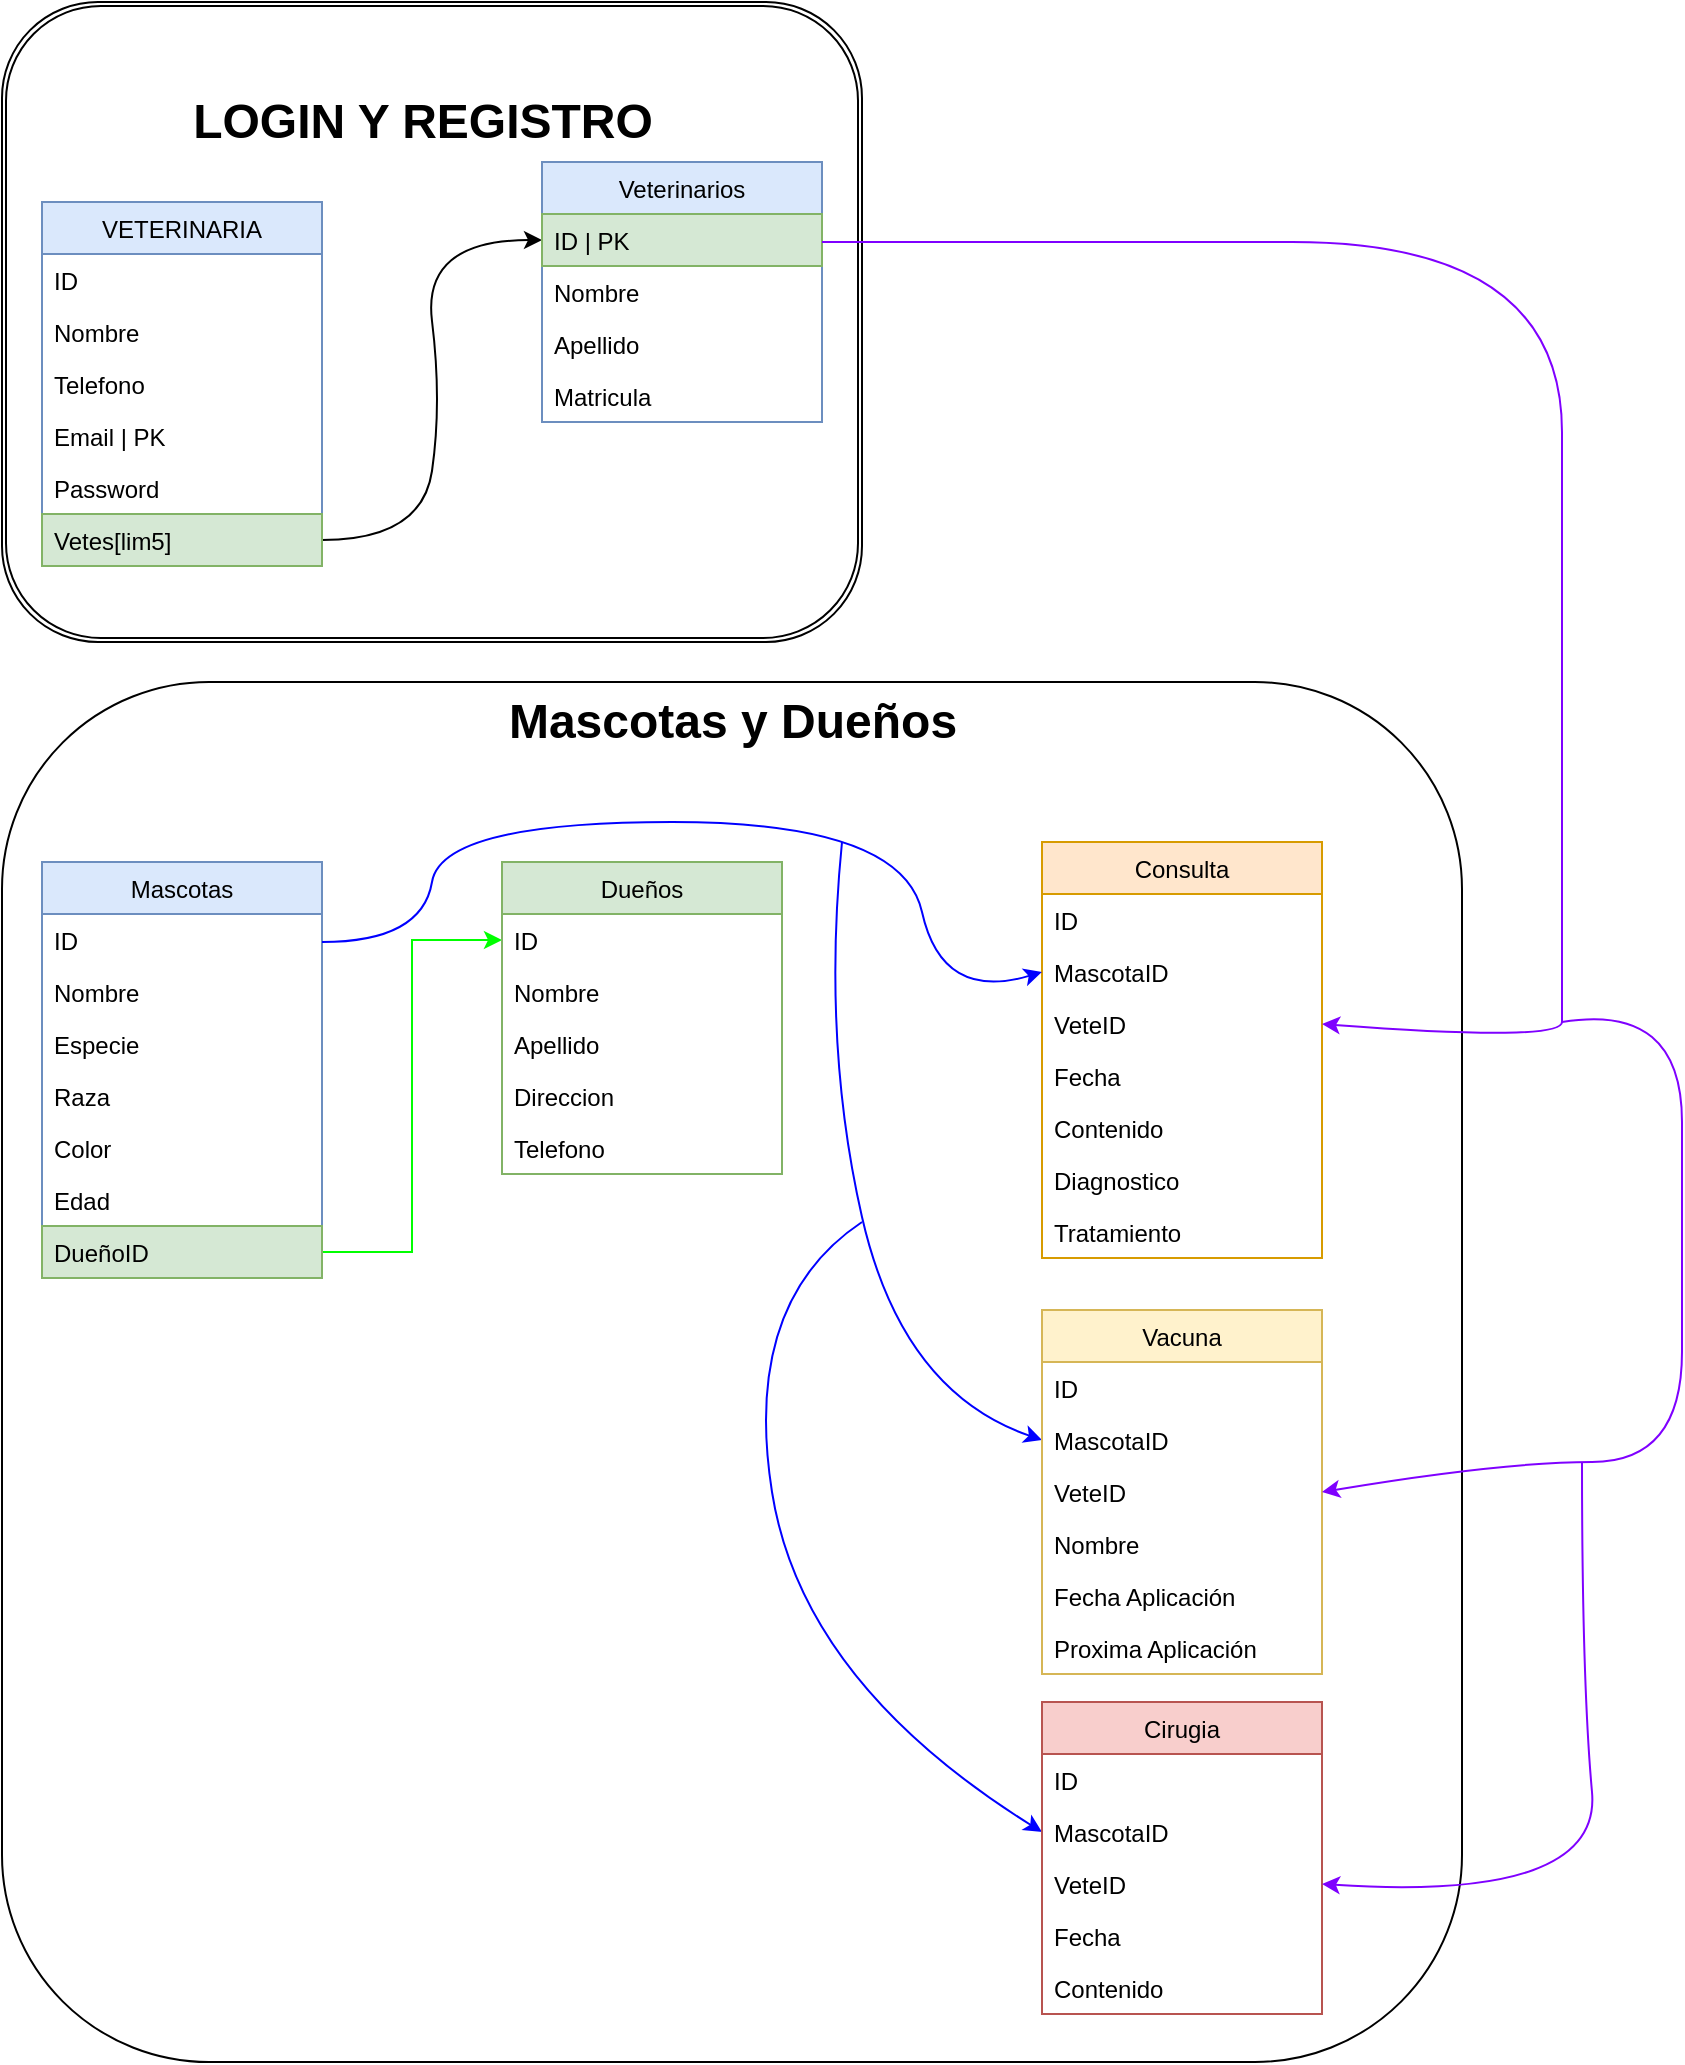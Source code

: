 <mxfile version="13.7.9" type="device"><diagram id="C5RBs43oDa-KdzZeNtuy" name="Page-1"><mxGraphModel dx="1564" dy="4302" grid="1" gridSize="10" guides="1" tooltips="1" connect="1" arrows="1" fold="1" page="1" pageScale="1" pageWidth="1169" pageHeight="1654" math="0" shadow="0"><root><mxCell id="WIyWlLk6GJQsqaUBKTNV-0"/><mxCell id="WIyWlLk6GJQsqaUBKTNV-1" parent="WIyWlLk6GJQsqaUBKTNV-0"/><mxCell id="4ydTMwHmLgqE0QaqOqZU-13" value="" style="shape=ext;double=1;rounded=1;whiteSpace=wrap;html=1;" parent="WIyWlLk6GJQsqaUBKTNV-1" vertex="1"><mxGeometry x="30" y="-3140" width="430" height="320" as="geometry"/></mxCell><mxCell id="4ydTMwHmLgqE0QaqOqZU-16" value="" style="curved=1;endArrow=classic;html=1;entryX=0;entryY=0.5;entryDx=0;entryDy=0;exitX=1;exitY=0.5;exitDx=0;exitDy=0;" parent="WIyWlLk6GJQsqaUBKTNV-1" source="4ydTMwHmLgqE0QaqOqZU-5" target="4ydTMwHmLgqE0QaqOqZU-11" edge="1"><mxGeometry width="50" height="50" relative="1" as="geometry"><mxPoint x="370" y="-2940" as="sourcePoint"/><mxPoint x="420" y="-2990" as="targetPoint"/><Array as="points"><mxPoint x="240" y="-2871"/><mxPoint x="250" y="-2940"/><mxPoint x="240" y="-3021"/></Array></mxGeometry></mxCell><mxCell id="4ydTMwHmLgqE0QaqOqZU-14" value="LOGIN Y REGISTRO" style="text;strokeColor=none;fillColor=none;html=1;fontSize=24;fontStyle=1;verticalAlign=middle;align=center;" parent="WIyWlLk6GJQsqaUBKTNV-1" vertex="1"><mxGeometry x="190" y="-3100" width="100" height="40" as="geometry"/></mxCell><mxCell id="4ydTMwHmLgqE0QaqOqZU-17" value="" style="rounded=1;whiteSpace=wrap;html=1;" parent="WIyWlLk6GJQsqaUBKTNV-1" vertex="1"><mxGeometry x="30" y="-2800" width="730" height="690" as="geometry"/></mxCell><mxCell id="4ydTMwHmLgqE0QaqOqZU-19" value="Mascotas y Dueños" style="text;strokeColor=none;fillColor=none;html=1;fontSize=24;fontStyle=1;verticalAlign=middle;align=center;" parent="WIyWlLk6GJQsqaUBKTNV-1" vertex="1"><mxGeometry x="345" y="-2800" width="100" height="40" as="geometry"/></mxCell><mxCell id="4ydTMwHmLgqE0QaqOqZU-42" style="edgeStyle=orthogonalEdgeStyle;rounded=0;orthogonalLoop=1;jettySize=auto;html=1;exitX=1;exitY=0.5;exitDx=0;exitDy=0;entryX=0;entryY=0.5;entryDx=0;entryDy=0;strokeColor=#00FF00;" parent="WIyWlLk6GJQsqaUBKTNV-1" source="4ydTMwHmLgqE0QaqOqZU-30" target="4ydTMwHmLgqE0QaqOqZU-32" edge="1"><mxGeometry relative="1" as="geometry"/></mxCell><mxCell id="4ydTMwHmLgqE0QaqOqZU-0" value="VETERINARIA" style="swimlane;fontStyle=0;childLayout=stackLayout;horizontal=1;startSize=26;fillColor=#dae8fc;horizontalStack=0;resizeParent=1;resizeParentMax=0;resizeLast=0;collapsible=1;marginBottom=0;strokeColor=#6c8ebf;" parent="WIyWlLk6GJQsqaUBKTNV-1" vertex="1"><mxGeometry x="50" y="-3040" width="140" height="182" as="geometry"/></mxCell><mxCell id="4ydTMwHmLgqE0QaqOqZU-6" value="ID " style="text;strokeColor=none;fillColor=none;align=left;verticalAlign=top;spacingLeft=4;spacingRight=4;overflow=hidden;rotatable=0;points=[[0,0.5],[1,0.5]];portConstraint=eastwest;" parent="4ydTMwHmLgqE0QaqOqZU-0" vertex="1"><mxGeometry y="26" width="140" height="26" as="geometry"/></mxCell><mxCell id="4ydTMwHmLgqE0QaqOqZU-1" value="Nombre" style="text;strokeColor=none;fillColor=none;align=left;verticalAlign=top;spacingLeft=4;spacingRight=4;overflow=hidden;rotatable=0;points=[[0,0.5],[1,0.5]];portConstraint=eastwest;" parent="4ydTMwHmLgqE0QaqOqZU-0" vertex="1"><mxGeometry y="52" width="140" height="26" as="geometry"/></mxCell><mxCell id="4ydTMwHmLgqE0QaqOqZU-2" value="Telefono" style="text;strokeColor=none;fillColor=none;align=left;verticalAlign=top;spacingLeft=4;spacingRight=4;overflow=hidden;rotatable=0;points=[[0,0.5],[1,0.5]];portConstraint=eastwest;" parent="4ydTMwHmLgqE0QaqOqZU-0" vertex="1"><mxGeometry y="78" width="140" height="26" as="geometry"/></mxCell><mxCell id="4ydTMwHmLgqE0QaqOqZU-3" value="Email | PK" style="text;strokeColor=none;fillColor=none;align=left;verticalAlign=top;spacingLeft=4;spacingRight=4;overflow=hidden;rotatable=0;points=[[0,0.5],[1,0.5]];portConstraint=eastwest;" parent="4ydTMwHmLgqE0QaqOqZU-0" vertex="1"><mxGeometry y="104" width="140" height="26" as="geometry"/></mxCell><mxCell id="4ydTMwHmLgqE0QaqOqZU-4" value="Password" style="text;strokeColor=none;fillColor=none;align=left;verticalAlign=top;spacingLeft=4;spacingRight=4;overflow=hidden;rotatable=0;points=[[0,0.5],[1,0.5]];portConstraint=eastwest;" parent="4ydTMwHmLgqE0QaqOqZU-0" vertex="1"><mxGeometry y="130" width="140" height="26" as="geometry"/></mxCell><mxCell id="4ydTMwHmLgqE0QaqOqZU-5" value="Vetes[lim5]" style="text;strokeColor=#82b366;fillColor=#d5e8d4;align=left;verticalAlign=top;spacingLeft=4;spacingRight=4;overflow=hidden;rotatable=0;points=[[0,0.5],[1,0.5]];portConstraint=eastwest;" parent="4ydTMwHmLgqE0QaqOqZU-0" vertex="1"><mxGeometry y="156" width="140" height="26" as="geometry"/></mxCell><mxCell id="4ydTMwHmLgqE0QaqOqZU-7" value="Veterinarios" style="swimlane;fontStyle=0;childLayout=stackLayout;horizontal=1;startSize=26;fillColor=#dae8fc;horizontalStack=0;resizeParent=1;resizeParentMax=0;resizeLast=0;collapsible=1;marginBottom=0;strokeColor=#6c8ebf;" parent="WIyWlLk6GJQsqaUBKTNV-1" vertex="1"><mxGeometry x="300" y="-3060" width="140" height="130" as="geometry"/></mxCell><mxCell id="4ydTMwHmLgqE0QaqOqZU-11" value="ID | PK" style="text;strokeColor=#82b366;fillColor=#d5e8d4;align=left;verticalAlign=top;spacingLeft=4;spacingRight=4;overflow=hidden;rotatable=0;points=[[0,0.5],[1,0.5]];portConstraint=eastwest;" parent="4ydTMwHmLgqE0QaqOqZU-7" vertex="1"><mxGeometry y="26" width="140" height="26" as="geometry"/></mxCell><mxCell id="4ydTMwHmLgqE0QaqOqZU-8" value="Nombre" style="text;strokeColor=none;fillColor=none;align=left;verticalAlign=top;spacingLeft=4;spacingRight=4;overflow=hidden;rotatable=0;points=[[0,0.5],[1,0.5]];portConstraint=eastwest;" parent="4ydTMwHmLgqE0QaqOqZU-7" vertex="1"><mxGeometry y="52" width="140" height="26" as="geometry"/></mxCell><mxCell id="4ydTMwHmLgqE0QaqOqZU-9" value="Apellido" style="text;strokeColor=none;fillColor=none;align=left;verticalAlign=top;spacingLeft=4;spacingRight=4;overflow=hidden;rotatable=0;points=[[0,0.5],[1,0.5]];portConstraint=eastwest;" parent="4ydTMwHmLgqE0QaqOqZU-7" vertex="1"><mxGeometry y="78" width="140" height="26" as="geometry"/></mxCell><mxCell id="4ydTMwHmLgqE0QaqOqZU-10" value="Matricula" style="text;strokeColor=none;fillColor=none;align=left;verticalAlign=top;spacingLeft=4;spacingRight=4;overflow=hidden;rotatable=0;points=[[0,0.5],[1,0.5]];portConstraint=eastwest;" parent="4ydTMwHmLgqE0QaqOqZU-7" vertex="1"><mxGeometry y="104" width="140" height="26" as="geometry"/></mxCell><mxCell id="4ydTMwHmLgqE0QaqOqZU-20" value="Mascotas" style="swimlane;fontStyle=0;childLayout=stackLayout;horizontal=1;startSize=26;fillColor=#dae8fc;horizontalStack=0;resizeParent=1;resizeParentMax=0;resizeLast=0;collapsible=1;marginBottom=0;strokeColor=#6c8ebf;" parent="WIyWlLk6GJQsqaUBKTNV-1" vertex="1"><mxGeometry x="50" y="-2710" width="140" height="208" as="geometry"/></mxCell><mxCell id="4ydTMwHmLgqE0QaqOqZU-24" value="ID" style="text;strokeColor=none;fillColor=none;align=left;verticalAlign=top;spacingLeft=4;spacingRight=4;overflow=hidden;rotatable=0;points=[[0,0.5],[1,0.5]];portConstraint=eastwest;" parent="4ydTMwHmLgqE0QaqOqZU-20" vertex="1"><mxGeometry y="26" width="140" height="26" as="geometry"/></mxCell><mxCell id="4ydTMwHmLgqE0QaqOqZU-21" value="Nombre" style="text;strokeColor=none;fillColor=none;align=left;verticalAlign=top;spacingLeft=4;spacingRight=4;overflow=hidden;rotatable=0;points=[[0,0.5],[1,0.5]];portConstraint=eastwest;" parent="4ydTMwHmLgqE0QaqOqZU-20" vertex="1"><mxGeometry y="52" width="140" height="26" as="geometry"/></mxCell><mxCell id="4ydTMwHmLgqE0QaqOqZU-22" value="Especie" style="text;strokeColor=none;fillColor=none;align=left;verticalAlign=top;spacingLeft=4;spacingRight=4;overflow=hidden;rotatable=0;points=[[0,0.5],[1,0.5]];portConstraint=eastwest;" parent="4ydTMwHmLgqE0QaqOqZU-20" vertex="1"><mxGeometry y="78" width="140" height="26" as="geometry"/></mxCell><mxCell id="4ydTMwHmLgqE0QaqOqZU-23" value="Raza" style="text;strokeColor=none;fillColor=none;align=left;verticalAlign=top;spacingLeft=4;spacingRight=4;overflow=hidden;rotatable=0;points=[[0,0.5],[1,0.5]];portConstraint=eastwest;" parent="4ydTMwHmLgqE0QaqOqZU-20" vertex="1"><mxGeometry y="104" width="140" height="26" as="geometry"/></mxCell><mxCell id="4ydTMwHmLgqE0QaqOqZU-25" value="Color" style="text;strokeColor=none;fillColor=none;align=left;verticalAlign=top;spacingLeft=4;spacingRight=4;overflow=hidden;rotatable=0;points=[[0,0.5],[1,0.5]];portConstraint=eastwest;" parent="4ydTMwHmLgqE0QaqOqZU-20" vertex="1"><mxGeometry y="130" width="140" height="26" as="geometry"/></mxCell><mxCell id="4ydTMwHmLgqE0QaqOqZU-26" value="Edad" style="text;strokeColor=none;fillColor=none;align=left;verticalAlign=top;spacingLeft=4;spacingRight=4;overflow=hidden;rotatable=0;points=[[0,0.5],[1,0.5]];portConstraint=eastwest;" parent="4ydTMwHmLgqE0QaqOqZU-20" vertex="1"><mxGeometry y="156" width="140" height="26" as="geometry"/></mxCell><mxCell id="4ydTMwHmLgqE0QaqOqZU-30" value="DueñoID" style="text;strokeColor=#82b366;fillColor=#d5e8d4;align=left;verticalAlign=top;spacingLeft=4;spacingRight=4;overflow=hidden;rotatable=0;points=[[0,0.5],[1,0.5]];portConstraint=eastwest;" parent="4ydTMwHmLgqE0QaqOqZU-20" vertex="1"><mxGeometry y="182" width="140" height="26" as="geometry"/></mxCell><mxCell id="4ydTMwHmLgqE0QaqOqZU-31" value="Dueños" style="swimlane;fontStyle=0;childLayout=stackLayout;horizontal=1;startSize=26;fillColor=#d5e8d4;horizontalStack=0;resizeParent=1;resizeParentMax=0;resizeLast=0;collapsible=1;marginBottom=0;strokeColor=#82b366;" parent="WIyWlLk6GJQsqaUBKTNV-1" vertex="1"><mxGeometry x="280" y="-2710" width="140" height="156" as="geometry"/></mxCell><mxCell id="4ydTMwHmLgqE0QaqOqZU-32" value="ID" style="text;strokeColor=none;fillColor=none;align=left;verticalAlign=top;spacingLeft=4;spacingRight=4;overflow=hidden;rotatable=0;points=[[0,0.5],[1,0.5]];portConstraint=eastwest;" parent="4ydTMwHmLgqE0QaqOqZU-31" vertex="1"><mxGeometry y="26" width="140" height="26" as="geometry"/></mxCell><mxCell id="4ydTMwHmLgqE0QaqOqZU-33" value="Nombre" style="text;strokeColor=none;fillColor=none;align=left;verticalAlign=top;spacingLeft=4;spacingRight=4;overflow=hidden;rotatable=0;points=[[0,0.5],[1,0.5]];portConstraint=eastwest;" parent="4ydTMwHmLgqE0QaqOqZU-31" vertex="1"><mxGeometry y="52" width="140" height="26" as="geometry"/></mxCell><mxCell id="4ydTMwHmLgqE0QaqOqZU-34" value="Apellido" style="text;strokeColor=none;fillColor=none;align=left;verticalAlign=top;spacingLeft=4;spacingRight=4;overflow=hidden;rotatable=0;points=[[0,0.5],[1,0.5]];portConstraint=eastwest;" parent="4ydTMwHmLgqE0QaqOqZU-31" vertex="1"><mxGeometry y="78" width="140" height="26" as="geometry"/></mxCell><mxCell id="4ydTMwHmLgqE0QaqOqZU-35" value="Direccion" style="text;strokeColor=none;fillColor=none;align=left;verticalAlign=top;spacingLeft=4;spacingRight=4;overflow=hidden;rotatable=0;points=[[0,0.5],[1,0.5]];portConstraint=eastwest;" parent="4ydTMwHmLgqE0QaqOqZU-31" vertex="1"><mxGeometry y="104" width="140" height="26" as="geometry"/></mxCell><mxCell id="4ydTMwHmLgqE0QaqOqZU-36" value="Telefono" style="text;strokeColor=none;fillColor=none;align=left;verticalAlign=top;spacingLeft=4;spacingRight=4;overflow=hidden;rotatable=0;points=[[0,0.5],[1,0.5]];portConstraint=eastwest;" parent="4ydTMwHmLgqE0QaqOqZU-31" vertex="1"><mxGeometry y="130" width="140" height="26" as="geometry"/></mxCell><mxCell id="4ydTMwHmLgqE0QaqOqZU-44" value="Consulta" style="swimlane;fontStyle=0;childLayout=stackLayout;horizontal=1;startSize=26;fillColor=#ffe6cc;horizontalStack=0;resizeParent=1;resizeParentMax=0;resizeLast=0;collapsible=1;marginBottom=0;strokeColor=#d79b00;" parent="WIyWlLk6GJQsqaUBKTNV-1" vertex="1"><mxGeometry x="550" y="-2720" width="140" height="208" as="geometry"/></mxCell><mxCell id="4ydTMwHmLgqE0QaqOqZU-45" value="ID" style="text;strokeColor=none;fillColor=none;align=left;verticalAlign=top;spacingLeft=4;spacingRight=4;overflow=hidden;rotatable=0;points=[[0,0.5],[1,0.5]];portConstraint=eastwest;" parent="4ydTMwHmLgqE0QaqOqZU-44" vertex="1"><mxGeometry y="26" width="140" height="26" as="geometry"/></mxCell><mxCell id="4ydTMwHmLgqE0QaqOqZU-46" value="MascotaID" style="text;strokeColor=none;fillColor=none;align=left;verticalAlign=top;spacingLeft=4;spacingRight=4;overflow=hidden;rotatable=0;points=[[0,0.5],[1,0.5]];portConstraint=eastwest;" parent="4ydTMwHmLgqE0QaqOqZU-44" vertex="1"><mxGeometry y="52" width="140" height="26" as="geometry"/></mxCell><mxCell id="4ydTMwHmLgqE0QaqOqZU-73" value="VeteID" style="text;strokeColor=none;fillColor=none;align=left;verticalAlign=top;spacingLeft=4;spacingRight=4;overflow=hidden;rotatable=0;points=[[0,0.5],[1,0.5]];portConstraint=eastwest;" parent="4ydTMwHmLgqE0QaqOqZU-44" vertex="1"><mxGeometry y="78" width="140" height="26" as="geometry"/></mxCell><mxCell id="4ydTMwHmLgqE0QaqOqZU-66" value="Fecha" style="text;strokeColor=none;fillColor=none;align=left;verticalAlign=top;spacingLeft=4;spacingRight=4;overflow=hidden;rotatable=0;points=[[0,0.5],[1,0.5]];portConstraint=eastwest;" parent="4ydTMwHmLgqE0QaqOqZU-44" vertex="1"><mxGeometry y="104" width="140" height="26" as="geometry"/></mxCell><mxCell id="4ydTMwHmLgqE0QaqOqZU-47" value="Contenido" style="text;strokeColor=none;fillColor=none;align=left;verticalAlign=top;spacingLeft=4;spacingRight=4;overflow=hidden;rotatable=0;points=[[0,0.5],[1,0.5]];portConstraint=eastwest;" parent="4ydTMwHmLgqE0QaqOqZU-44" vertex="1"><mxGeometry y="130" width="140" height="26" as="geometry"/></mxCell><mxCell id="4ydTMwHmLgqE0QaqOqZU-48" value="Diagnostico" style="text;strokeColor=none;fillColor=none;align=left;verticalAlign=top;spacingLeft=4;spacingRight=4;overflow=hidden;rotatable=0;points=[[0,0.5],[1,0.5]];portConstraint=eastwest;" parent="4ydTMwHmLgqE0QaqOqZU-44" vertex="1"><mxGeometry y="156" width="140" height="26" as="geometry"/></mxCell><mxCell id="4ydTMwHmLgqE0QaqOqZU-49" value="Tratamiento" style="text;strokeColor=none;fillColor=none;align=left;verticalAlign=top;spacingLeft=4;spacingRight=4;overflow=hidden;rotatable=0;points=[[0,0.5],[1,0.5]];portConstraint=eastwest;" parent="4ydTMwHmLgqE0QaqOqZU-44" vertex="1"><mxGeometry y="182" width="140" height="26" as="geometry"/></mxCell><mxCell id="4ydTMwHmLgqE0QaqOqZU-70" value="" style="curved=1;endArrow=classic;html=1;entryX=0;entryY=0.5;entryDx=0;entryDy=0;strokeColor=#0000FF;" parent="WIyWlLk6GJQsqaUBKTNV-1" target="4ydTMwHmLgqE0QaqOqZU-46" edge="1"><mxGeometry width="50" height="50" relative="1" as="geometry"><mxPoint x="190" y="-2670" as="sourcePoint"/><mxPoint x="240" y="-2720" as="targetPoint"/><Array as="points"><mxPoint x="240" y="-2670"/><mxPoint x="250" y="-2730"/><mxPoint x="480" y="-2730"/><mxPoint x="500" y="-2640"/></Array></mxGeometry></mxCell><mxCell id="4ydTMwHmLgqE0QaqOqZU-71" value="" style="curved=1;endArrow=classic;html=1;strokeColor=#0000FF;entryX=0;entryY=0.5;entryDx=0;entryDy=0;" parent="WIyWlLk6GJQsqaUBKTNV-1" target="4ydTMwHmLgqE0QaqOqZU-67" edge="1"><mxGeometry width="50" height="50" relative="1" as="geometry"><mxPoint x="450" y="-2720" as="sourcePoint"/><mxPoint x="500" y="-2770" as="targetPoint"/><Array as="points"><mxPoint x="440" y="-2620"/><mxPoint x="480" y="-2445"/></Array></mxGeometry></mxCell><mxCell id="4ydTMwHmLgqE0QaqOqZU-72" value="" style="curved=1;endArrow=classic;html=1;strokeColor=#0000FF;entryX=0;entryY=0.5;entryDx=0;entryDy=0;" parent="WIyWlLk6GJQsqaUBKTNV-1" target="4ydTMwHmLgqE0QaqOqZU-68" edge="1"><mxGeometry width="50" height="50" relative="1" as="geometry"><mxPoint x="460" y="-2530" as="sourcePoint"/><mxPoint x="510" y="-2580" as="targetPoint"/><Array as="points"><mxPoint x="400" y="-2490"/><mxPoint x="430" y="-2300"/></Array></mxGeometry></mxCell><mxCell id="4ydTMwHmLgqE0QaqOqZU-56" value="Vacuna" style="swimlane;fontStyle=0;childLayout=stackLayout;horizontal=1;startSize=26;fillColor=#fff2cc;horizontalStack=0;resizeParent=1;resizeParentMax=0;resizeLast=0;collapsible=1;marginBottom=0;strokeColor=#d6b656;" parent="WIyWlLk6GJQsqaUBKTNV-1" vertex="1"><mxGeometry x="550" y="-2486" width="140" height="182" as="geometry"/></mxCell><mxCell id="4ydTMwHmLgqE0QaqOqZU-57" value="ID" style="text;strokeColor=none;fillColor=none;align=left;verticalAlign=top;spacingLeft=4;spacingRight=4;overflow=hidden;rotatable=0;points=[[0,0.5],[1,0.5]];portConstraint=eastwest;" parent="4ydTMwHmLgqE0QaqOqZU-56" vertex="1"><mxGeometry y="26" width="140" height="26" as="geometry"/></mxCell><mxCell id="4ydTMwHmLgqE0QaqOqZU-67" value="MascotaID" style="text;strokeColor=none;fillColor=none;align=left;verticalAlign=top;spacingLeft=4;spacingRight=4;overflow=hidden;rotatable=0;points=[[0,0.5],[1,0.5]];portConstraint=eastwest;" parent="4ydTMwHmLgqE0QaqOqZU-56" vertex="1"><mxGeometry y="52" width="140" height="26" as="geometry"/></mxCell><mxCell id="4ydTMwHmLgqE0QaqOqZU-74" value="VeteID" style="text;strokeColor=none;fillColor=none;align=left;verticalAlign=top;spacingLeft=4;spacingRight=4;overflow=hidden;rotatable=0;points=[[0,0.5],[1,0.5]];portConstraint=eastwest;" parent="4ydTMwHmLgqE0QaqOqZU-56" vertex="1"><mxGeometry y="78" width="140" height="26" as="geometry"/></mxCell><mxCell id="4ydTMwHmLgqE0QaqOqZU-58" value="Nombre" style="text;strokeColor=none;fillColor=none;align=left;verticalAlign=top;spacingLeft=4;spacingRight=4;overflow=hidden;rotatable=0;points=[[0,0.5],[1,0.5]];portConstraint=eastwest;" parent="4ydTMwHmLgqE0QaqOqZU-56" vertex="1"><mxGeometry y="104" width="140" height="26" as="geometry"/></mxCell><mxCell id="4ydTMwHmLgqE0QaqOqZU-59" value="Fecha Aplicación" style="text;strokeColor=none;fillColor=none;align=left;verticalAlign=top;spacingLeft=4;spacingRight=4;overflow=hidden;rotatable=0;points=[[0,0.5],[1,0.5]];portConstraint=eastwest;" parent="4ydTMwHmLgqE0QaqOqZU-56" vertex="1"><mxGeometry y="130" width="140" height="26" as="geometry"/></mxCell><mxCell id="4ydTMwHmLgqE0QaqOqZU-60" value="Proxima Aplicación" style="text;strokeColor=none;fillColor=none;align=left;verticalAlign=top;spacingLeft=4;spacingRight=4;overflow=hidden;rotatable=0;points=[[0,0.5],[1,0.5]];portConstraint=eastwest;" parent="4ydTMwHmLgqE0QaqOqZU-56" vertex="1"><mxGeometry y="156" width="140" height="26" as="geometry"/></mxCell><mxCell id="4ydTMwHmLgqE0QaqOqZU-50" value="Cirugia" style="swimlane;fontStyle=0;childLayout=stackLayout;horizontal=1;startSize=26;fillColor=#f8cecc;horizontalStack=0;resizeParent=1;resizeParentMax=0;resizeLast=0;collapsible=1;marginBottom=0;strokeColor=#b85450;" parent="WIyWlLk6GJQsqaUBKTNV-1" vertex="1"><mxGeometry x="550" y="-2290" width="140" height="156" as="geometry"/></mxCell><mxCell id="4ydTMwHmLgqE0QaqOqZU-51" value="ID" style="text;strokeColor=none;fillColor=none;align=left;verticalAlign=top;spacingLeft=4;spacingRight=4;overflow=hidden;rotatable=0;points=[[0,0.5],[1,0.5]];portConstraint=eastwest;" parent="4ydTMwHmLgqE0QaqOqZU-50" vertex="1"><mxGeometry y="26" width="140" height="26" as="geometry"/></mxCell><mxCell id="4ydTMwHmLgqE0QaqOqZU-68" value="MascotaID" style="text;strokeColor=none;fillColor=none;align=left;verticalAlign=top;spacingLeft=4;spacingRight=4;overflow=hidden;rotatable=0;points=[[0,0.5],[1,0.5]];portConstraint=eastwest;" parent="4ydTMwHmLgqE0QaqOqZU-50" vertex="1"><mxGeometry y="52" width="140" height="26" as="geometry"/></mxCell><mxCell id="4ydTMwHmLgqE0QaqOqZU-75" value="VeteID" style="text;strokeColor=none;fillColor=none;align=left;verticalAlign=top;spacingLeft=4;spacingRight=4;overflow=hidden;rotatable=0;points=[[0,0.5],[1,0.5]];portConstraint=eastwest;" parent="4ydTMwHmLgqE0QaqOqZU-50" vertex="1"><mxGeometry y="78" width="140" height="26" as="geometry"/></mxCell><mxCell id="4ydTMwHmLgqE0QaqOqZU-52" value="Fecha" style="text;strokeColor=none;fillColor=none;align=left;verticalAlign=top;spacingLeft=4;spacingRight=4;overflow=hidden;rotatable=0;points=[[0,0.5],[1,0.5]];portConstraint=eastwest;" parent="4ydTMwHmLgqE0QaqOqZU-50" vertex="1"><mxGeometry y="104" width="140" height="26" as="geometry"/></mxCell><mxCell id="4ydTMwHmLgqE0QaqOqZU-53" value="Contenido" style="text;strokeColor=none;fillColor=none;align=left;verticalAlign=top;spacingLeft=4;spacingRight=4;overflow=hidden;rotatable=0;points=[[0,0.5],[1,0.5]];portConstraint=eastwest;" parent="4ydTMwHmLgqE0QaqOqZU-50" vertex="1"><mxGeometry y="130" width="140" height="26" as="geometry"/></mxCell><mxCell id="4ydTMwHmLgqE0QaqOqZU-76" value="" style="curved=1;endArrow=classic;html=1;entryX=1;entryY=0.5;entryDx=0;entryDy=0;strokeColor=#7F00FF;" parent="WIyWlLk6GJQsqaUBKTNV-1" target="4ydTMwHmLgqE0QaqOqZU-73" edge="1"><mxGeometry width="50" height="50" relative="1" as="geometry"><mxPoint x="440" y="-3020" as="sourcePoint"/><mxPoint x="490" y="-3070" as="targetPoint"/><Array as="points"><mxPoint x="540" y="-3020"/><mxPoint x="810" y="-3020"/><mxPoint x="810" y="-2830"/><mxPoint x="810" y="-2720"/><mxPoint x="810" y="-2670"/><mxPoint x="810" y="-2640"/><mxPoint x="810" y="-2620"/></Array></mxGeometry></mxCell><mxCell id="4ydTMwHmLgqE0QaqOqZU-77" value="" style="curved=1;endArrow=classic;html=1;entryX=1;entryY=0.5;entryDx=0;entryDy=0;strokeColor=#7F00FF;" parent="WIyWlLk6GJQsqaUBKTNV-1" target="4ydTMwHmLgqE0QaqOqZU-74" edge="1"><mxGeometry width="50" height="50" relative="1" as="geometry"><mxPoint x="810" y="-2630" as="sourcePoint"/><mxPoint x="860" y="-2680" as="targetPoint"/><Array as="points"><mxPoint x="870" y="-2640"/><mxPoint x="870" y="-2520"/><mxPoint x="870" y="-2410"/><mxPoint x="780" y="-2410"/></Array></mxGeometry></mxCell><mxCell id="4ydTMwHmLgqE0QaqOqZU-78" value="" style="curved=1;endArrow=classic;html=1;entryX=1;entryY=0.5;entryDx=0;entryDy=0;strokeColor=#7F00FF;" parent="WIyWlLk6GJQsqaUBKTNV-1" target="4ydTMwHmLgqE0QaqOqZU-75" edge="1"><mxGeometry width="50" height="50" relative="1" as="geometry"><mxPoint x="820" y="-2410" as="sourcePoint"/><mxPoint x="820" y="-2470" as="targetPoint"/><Array as="points"><mxPoint x="820" y="-2410"/><mxPoint x="820" y="-2300"/><mxPoint x="830" y="-2190"/></Array></mxGeometry></mxCell></root></mxGraphModel></diagram></mxfile>